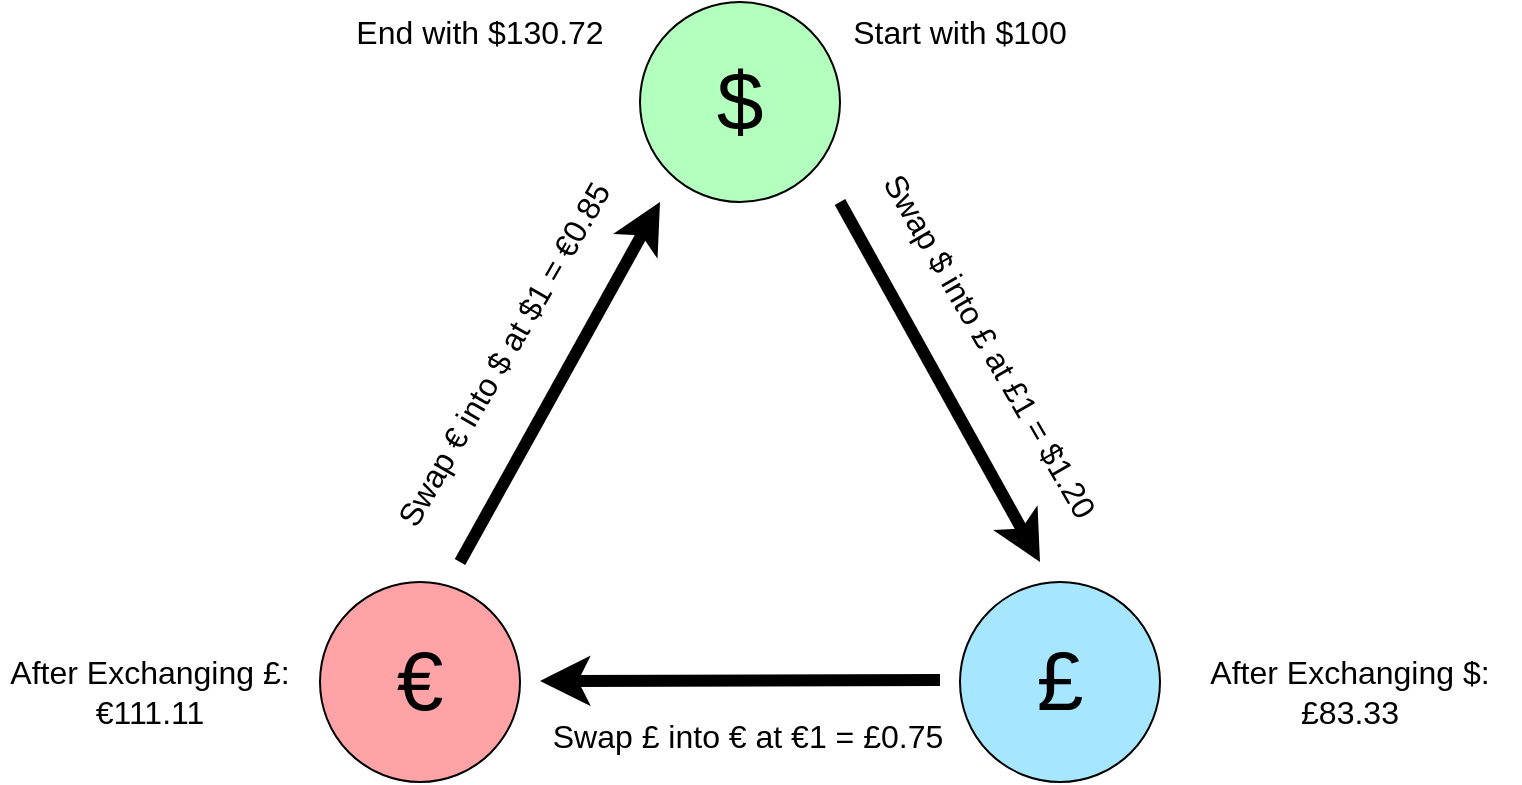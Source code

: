 <mxfile version="21.3.2" type="device">
  <diagram name="Page-1" id="81-AUO7mxyj5QsYoIq4W">
    <mxGraphModel dx="1347" dy="718" grid="1" gridSize="10" guides="1" tooltips="1" connect="1" arrows="1" fold="1" page="1" pageScale="1" pageWidth="827" pageHeight="1169" math="0" shadow="0">
      <root>
        <mxCell id="0" />
        <mxCell id="1" parent="0" />
        <mxCell id="h0I2ogbrQphrn5PemlHU-1" value="&lt;font style=&quot;font-size: 42px;&quot;&gt;€&lt;/font&gt;" style="ellipse;whiteSpace=wrap;html=1;fillColor=#FFA3A6;" vertex="1" parent="1">
          <mxGeometry x="170" y="460" width="100" height="100" as="geometry" />
        </mxCell>
        <mxCell id="h0I2ogbrQphrn5PemlHU-3" value="&lt;font style=&quot;font-size: 42px;&quot;&gt;£&lt;/font&gt;" style="ellipse;whiteSpace=wrap;html=1;fillColor=#A6E7FF;" vertex="1" parent="1">
          <mxGeometry x="490" y="460" width="100" height="100" as="geometry" />
        </mxCell>
        <mxCell id="h0I2ogbrQphrn5PemlHU-2" value="&lt;font style=&quot;font-size: 42px;&quot;&gt;$&lt;/font&gt;" style="ellipse;whiteSpace=wrap;html=1;gradientColor=none;fillColor=#B3FFBD;" vertex="1" parent="1">
          <mxGeometry x="330" y="170" width="100" height="100" as="geometry" />
        </mxCell>
        <mxCell id="h0I2ogbrQphrn5PemlHU-4" value="" style="endArrow=classic;html=1;rounded=0;strokeWidth=6;" edge="1" parent="1">
          <mxGeometry width="50" height="50" relative="1" as="geometry">
            <mxPoint x="430" y="270" as="sourcePoint" />
            <mxPoint x="530" y="450" as="targetPoint" />
          </mxGeometry>
        </mxCell>
        <mxCell id="h0I2ogbrQphrn5PemlHU-5" value="" style="endArrow=classic;html=1;rounded=0;strokeWidth=6;" edge="1" parent="1">
          <mxGeometry width="50" height="50" relative="1" as="geometry">
            <mxPoint x="480" y="509" as="sourcePoint" />
            <mxPoint x="280" y="509.5" as="targetPoint" />
          </mxGeometry>
        </mxCell>
        <mxCell id="h0I2ogbrQphrn5PemlHU-6" value="" style="endArrow=classic;html=1;rounded=0;strokeWidth=6;" edge="1" parent="1">
          <mxGeometry width="50" height="50" relative="1" as="geometry">
            <mxPoint x="240" y="450" as="sourcePoint" />
            <mxPoint x="340" y="270" as="targetPoint" />
          </mxGeometry>
        </mxCell>
        <mxCell id="h0I2ogbrQphrn5PemlHU-7" value="&lt;font style=&quot;font-size: 16px;&quot;&gt;Swap $ into £ at £1 = $1.20&lt;/font&gt;" style="text;html=1;strokeColor=none;fillColor=none;align=center;verticalAlign=middle;whiteSpace=wrap;rounded=0;fontSize=20;rotation=60;" vertex="1" parent="1">
          <mxGeometry x="377" y="336" width="260" height="10" as="geometry" />
        </mxCell>
        <mxCell id="h0I2ogbrQphrn5PemlHU-8" value="&lt;font style=&quot;font-size: 16px;&quot;&gt;Swap £ into € at €1 = £0.75&lt;/font&gt;" style="text;html=1;strokeColor=none;fillColor=none;align=center;verticalAlign=middle;whiteSpace=wrap;rounded=0;fontSize=20;rotation=0;" vertex="1" parent="1">
          <mxGeometry x="254" y="530" width="260" height="10" as="geometry" />
        </mxCell>
        <mxCell id="h0I2ogbrQphrn5PemlHU-9" value="&lt;font style=&quot;font-size: 16px;&quot;&gt;Swap € into $ at $1 = €0.85&lt;/font&gt;" style="text;html=1;strokeColor=none;fillColor=none;align=center;verticalAlign=middle;whiteSpace=wrap;rounded=0;fontSize=20;rotation=-60;" vertex="1" parent="1">
          <mxGeometry x="120" y="330" width="280" height="30" as="geometry" />
        </mxCell>
        <mxCell id="h0I2ogbrQphrn5PemlHU-12" value="Start with $100" style="text;html=1;strokeColor=none;fillColor=none;align=center;verticalAlign=middle;whiteSpace=wrap;rounded=0;fontSize=16;" vertex="1" parent="1">
          <mxGeometry x="420" y="170" width="140" height="30" as="geometry" />
        </mxCell>
        <mxCell id="h0I2ogbrQphrn5PemlHU-13" value="After Exchanging $:£83.33" style="text;html=1;strokeColor=none;fillColor=none;align=center;verticalAlign=middle;whiteSpace=wrap;rounded=0;fontSize=16;" vertex="1" parent="1">
          <mxGeometry x="600" y="500" width="170" height="30" as="geometry" />
        </mxCell>
        <mxCell id="h0I2ogbrQphrn5PemlHU-14" value="After Exchanging £:€111.11" style="text;html=1;strokeColor=none;fillColor=none;align=center;verticalAlign=middle;whiteSpace=wrap;rounded=0;fontSize=16;" vertex="1" parent="1">
          <mxGeometry x="10" y="500" width="150" height="30" as="geometry" />
        </mxCell>
        <mxCell id="h0I2ogbrQphrn5PemlHU-15" value="End with $130.72" style="text;html=1;strokeColor=none;fillColor=none;align=center;verticalAlign=middle;whiteSpace=wrap;rounded=0;fontSize=16;fontColor=#000000;" vertex="1" parent="1">
          <mxGeometry x="180" y="170" width="140" height="30" as="geometry" />
        </mxCell>
      </root>
    </mxGraphModel>
  </diagram>
</mxfile>
